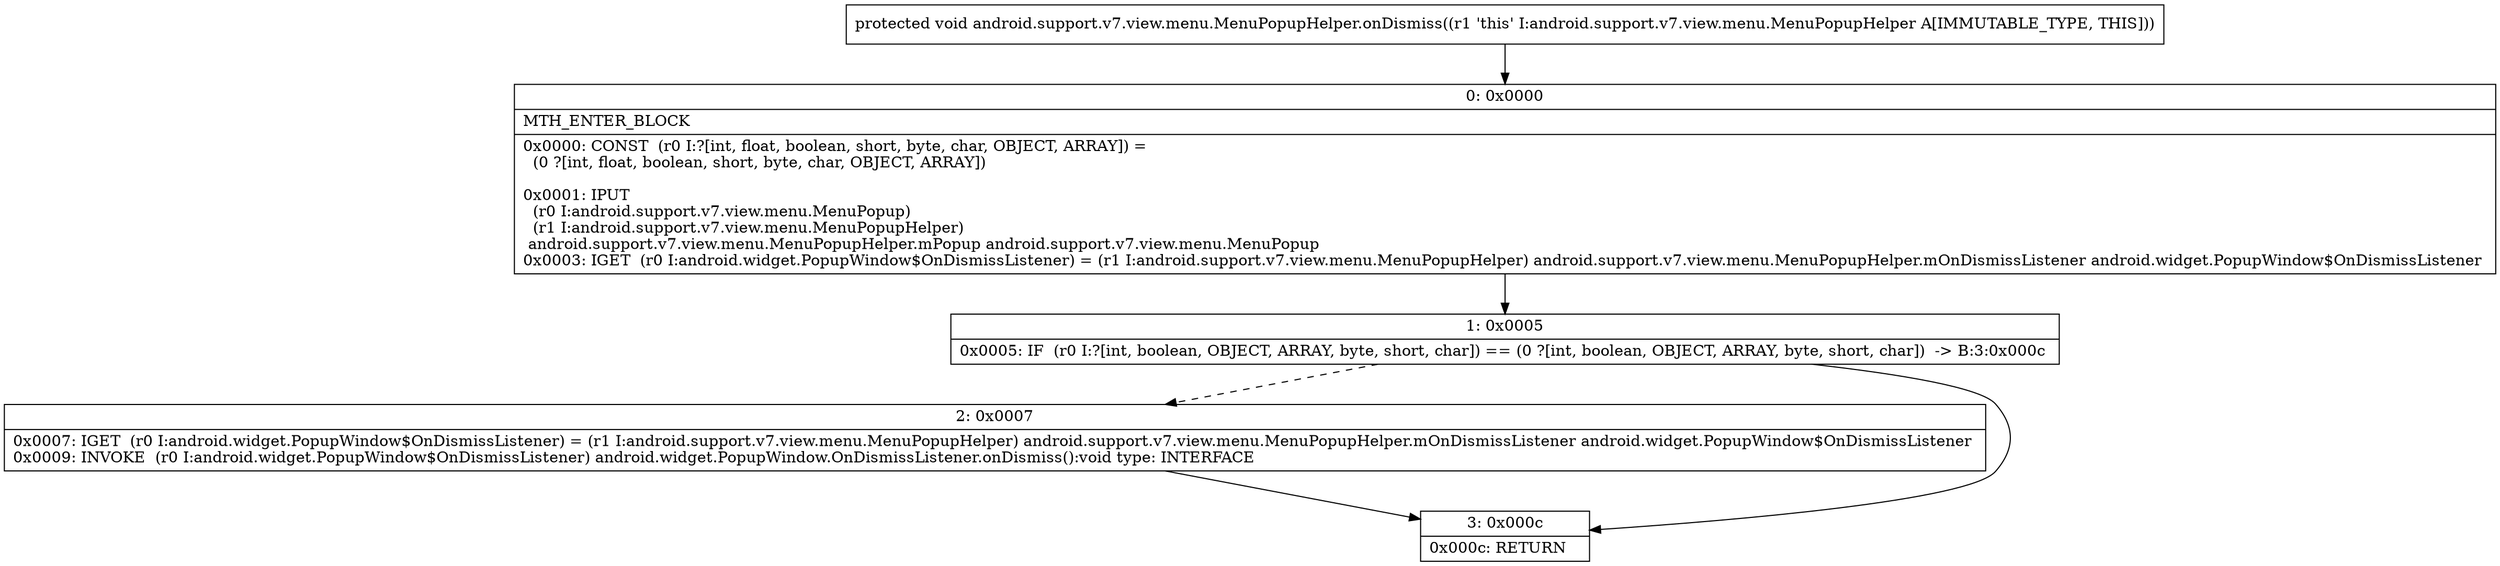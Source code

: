 digraph "CFG forandroid.support.v7.view.menu.MenuPopupHelper.onDismiss()V" {
Node_0 [shape=record,label="{0\:\ 0x0000|MTH_ENTER_BLOCK\l|0x0000: CONST  (r0 I:?[int, float, boolean, short, byte, char, OBJECT, ARRAY]) = \l  (0 ?[int, float, boolean, short, byte, char, OBJECT, ARRAY])\l \l0x0001: IPUT  \l  (r0 I:android.support.v7.view.menu.MenuPopup)\l  (r1 I:android.support.v7.view.menu.MenuPopupHelper)\l android.support.v7.view.menu.MenuPopupHelper.mPopup android.support.v7.view.menu.MenuPopup \l0x0003: IGET  (r0 I:android.widget.PopupWindow$OnDismissListener) = (r1 I:android.support.v7.view.menu.MenuPopupHelper) android.support.v7.view.menu.MenuPopupHelper.mOnDismissListener android.widget.PopupWindow$OnDismissListener \l}"];
Node_1 [shape=record,label="{1\:\ 0x0005|0x0005: IF  (r0 I:?[int, boolean, OBJECT, ARRAY, byte, short, char]) == (0 ?[int, boolean, OBJECT, ARRAY, byte, short, char])  \-\> B:3:0x000c \l}"];
Node_2 [shape=record,label="{2\:\ 0x0007|0x0007: IGET  (r0 I:android.widget.PopupWindow$OnDismissListener) = (r1 I:android.support.v7.view.menu.MenuPopupHelper) android.support.v7.view.menu.MenuPopupHelper.mOnDismissListener android.widget.PopupWindow$OnDismissListener \l0x0009: INVOKE  (r0 I:android.widget.PopupWindow$OnDismissListener) android.widget.PopupWindow.OnDismissListener.onDismiss():void type: INTERFACE \l}"];
Node_3 [shape=record,label="{3\:\ 0x000c|0x000c: RETURN   \l}"];
MethodNode[shape=record,label="{protected void android.support.v7.view.menu.MenuPopupHelper.onDismiss((r1 'this' I:android.support.v7.view.menu.MenuPopupHelper A[IMMUTABLE_TYPE, THIS])) }"];
MethodNode -> Node_0;
Node_0 -> Node_1;
Node_1 -> Node_2[style=dashed];
Node_1 -> Node_3;
Node_2 -> Node_3;
}

